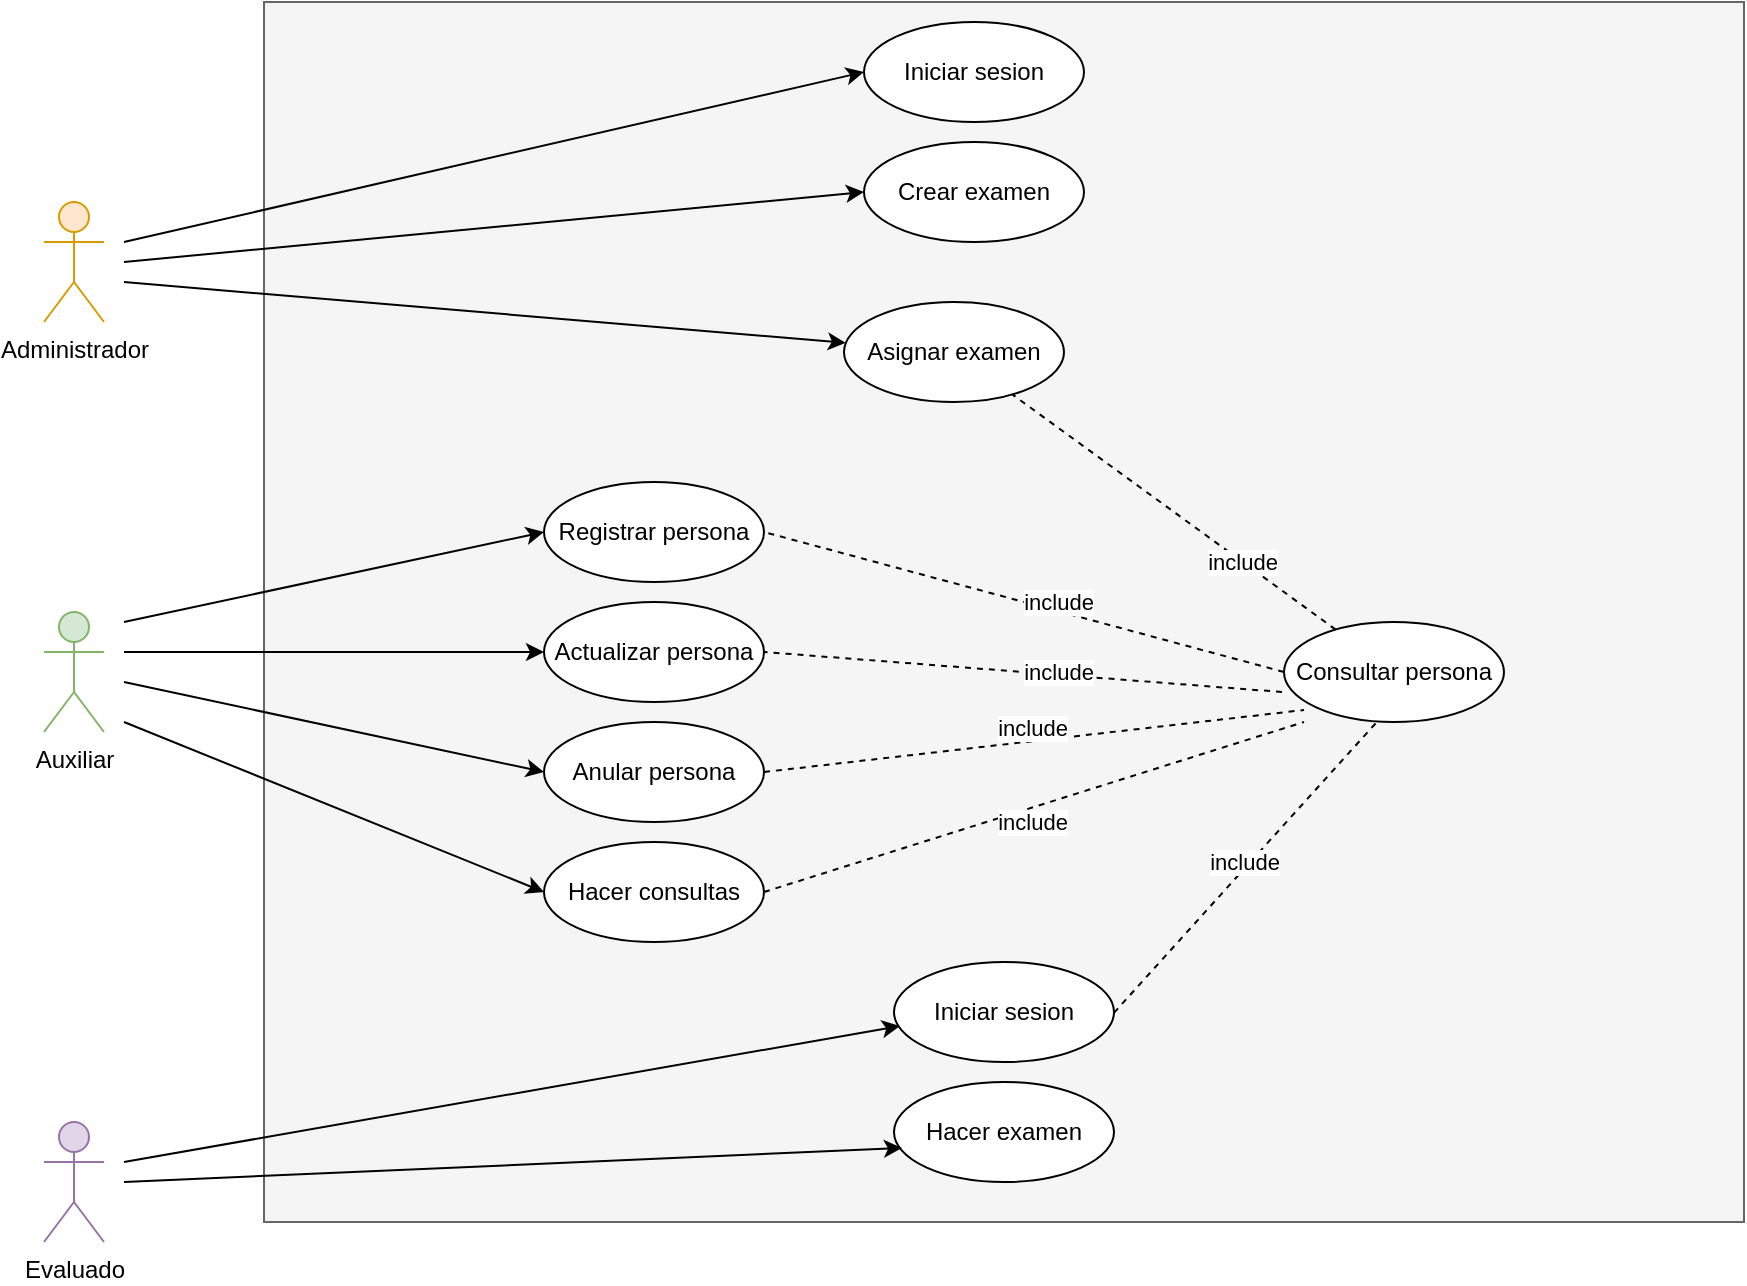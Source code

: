 <mxfile version="24.7.5">
  <diagram name="Página-1" id="tjEfFU8aL_545DcAS6ed">
    <mxGraphModel dx="1050" dy="629" grid="1" gridSize="10" guides="1" tooltips="1" connect="1" arrows="1" fold="1" page="1" pageScale="1" pageWidth="1169" pageHeight="827" math="0" shadow="0">
      <root>
        <mxCell id="0" />
        <mxCell id="1" parent="0" />
        <mxCell id="2U8HLw4yBvRxwLlqdCKt-8" value="" style="rounded=0;whiteSpace=wrap;html=1;shadow=0;glass=0;fillColor=#f5f5f5;strokeColor=#666666;fontColor=#333333;" parent="1" vertex="1">
          <mxGeometry x="180" y="50" width="740" height="610" as="geometry" />
        </mxCell>
        <mxCell id="5rI1s0MqLcz_tWoIK_E4-1" value="Administrador" style="shape=umlActor;verticalLabelPosition=bottom;verticalAlign=top;html=1;rounded=0;fillColor=#ffe6cc;strokeColor=#d79b00;" parent="1" vertex="1">
          <mxGeometry x="70" y="150" width="30" height="60" as="geometry" />
        </mxCell>
        <mxCell id="5rI1s0MqLcz_tWoIK_E4-3" value="Auxiliar" style="shape=umlActor;verticalLabelPosition=bottom;verticalAlign=top;html=1;rounded=0;fillColor=#d5e8d4;strokeColor=#82b366;" parent="1" vertex="1">
          <mxGeometry x="70" y="355" width="30" height="60" as="geometry" />
        </mxCell>
        <mxCell id="5rI1s0MqLcz_tWoIK_E4-4" value="Iniciar sesion" style="ellipse;whiteSpace=wrap;html=1;rounded=0;" parent="1" vertex="1">
          <mxGeometry x="480" y="60" width="110" height="50" as="geometry" />
        </mxCell>
        <mxCell id="2U8HLw4yBvRxwLlqdCKt-4" value="Evaluado" style="shape=umlActor;verticalLabelPosition=bottom;verticalAlign=top;html=1;rounded=0;fillColor=#e1d5e7;strokeColor=#9673a6;" parent="1" vertex="1">
          <mxGeometry x="70" y="610" width="30" height="60" as="geometry" />
        </mxCell>
        <mxCell id="2U8HLw4yBvRxwLlqdCKt-7" value="" style="endArrow=classic;html=1;rounded=0;entryX=0;entryY=0.5;entryDx=0;entryDy=0;" parent="1" target="5rI1s0MqLcz_tWoIK_E4-4" edge="1">
          <mxGeometry width="50" height="50" relative="1" as="geometry">
            <mxPoint x="110" y="170" as="sourcePoint" />
            <mxPoint x="660" y="400" as="targetPoint" />
          </mxGeometry>
        </mxCell>
        <mxCell id="2U8HLw4yBvRxwLlqdCKt-13" value="Crear examen" style="ellipse;whiteSpace=wrap;html=1;rounded=0;" parent="1" vertex="1">
          <mxGeometry x="480" y="120" width="110" height="50" as="geometry" />
        </mxCell>
        <mxCell id="2U8HLw4yBvRxwLlqdCKt-14" value="" style="endArrow=classic;html=1;rounded=0;entryX=0;entryY=0.5;entryDx=0;entryDy=0;" parent="1" target="2U8HLw4yBvRxwLlqdCKt-13" edge="1">
          <mxGeometry width="50" height="50" relative="1" as="geometry">
            <mxPoint x="110" y="180" as="sourcePoint" />
            <mxPoint x="540" y="85" as="targetPoint" />
          </mxGeometry>
        </mxCell>
        <mxCell id="2U8HLw4yBvRxwLlqdCKt-15" value="Consultar persona" style="ellipse;whiteSpace=wrap;html=1;rounded=0;" parent="1" vertex="1">
          <mxGeometry x="690" y="360" width="110" height="50" as="geometry" />
        </mxCell>
        <mxCell id="2U8HLw4yBvRxwLlqdCKt-16" value="" style="endArrow=none;dashed=1;html=1;rounded=0;" parent="1" source="2U8HLw4yBvRxwLlqdCKt-15" target="O2-fvv_gG5lxalqekOQM-1" edge="1">
          <mxGeometry width="50" height="50" relative="1" as="geometry">
            <mxPoint x="950" y="210" as="sourcePoint" />
            <mxPoint x="600" y="95" as="targetPoint" />
          </mxGeometry>
        </mxCell>
        <mxCell id="2U8HLw4yBvRxwLlqdCKt-17" value="include" style="edgeLabel;html=1;align=center;verticalAlign=middle;resizable=0;points=[];rounded=0;" parent="2U8HLw4yBvRxwLlqdCKt-16" vertex="1" connectable="0">
          <mxGeometry x="-0.571" relative="1" as="geometry">
            <mxPoint x="-12" y="-9" as="offset" />
          </mxGeometry>
        </mxCell>
        <mxCell id="2U8HLw4yBvRxwLlqdCKt-20" value="Registrar persona" style="ellipse;whiteSpace=wrap;html=1;rounded=0;" parent="1" vertex="1">
          <mxGeometry x="320" y="290" width="110" height="50" as="geometry" />
        </mxCell>
        <mxCell id="2U8HLw4yBvRxwLlqdCKt-21" value="" style="endArrow=classic;html=1;rounded=0;entryX=0;entryY=0.5;entryDx=0;entryDy=0;" parent="1" target="2U8HLw4yBvRxwLlqdCKt-25" edge="1">
          <mxGeometry width="50" height="50" relative="1" as="geometry">
            <mxPoint x="110" y="375" as="sourcePoint" />
            <mxPoint x="530" y="175" as="targetPoint" />
          </mxGeometry>
        </mxCell>
        <mxCell id="2U8HLw4yBvRxwLlqdCKt-23" value="" style="endArrow=none;dashed=1;html=1;rounded=0;entryX=1;entryY=0.5;entryDx=0;entryDy=0;exitX=0;exitY=0.5;exitDx=0;exitDy=0;" parent="1" source="2U8HLw4yBvRxwLlqdCKt-15" target="2U8HLw4yBvRxwLlqdCKt-20" edge="1">
          <mxGeometry width="50" height="50" relative="1" as="geometry">
            <mxPoint x="684" y="512" as="sourcePoint" />
            <mxPoint x="535" y="350" as="targetPoint" />
          </mxGeometry>
        </mxCell>
        <mxCell id="2U8HLw4yBvRxwLlqdCKt-24" value="include" style="edgeLabel;html=1;align=center;verticalAlign=middle;resizable=0;points=[];rounded=0;" parent="2U8HLw4yBvRxwLlqdCKt-23" vertex="1" connectable="0">
          <mxGeometry x="-0.571" relative="1" as="geometry">
            <mxPoint x="-57" y="-20" as="offset" />
          </mxGeometry>
        </mxCell>
        <mxCell id="2U8HLw4yBvRxwLlqdCKt-25" value="Actualizar persona" style="ellipse;whiteSpace=wrap;html=1;rounded=0;" parent="1" vertex="1">
          <mxGeometry x="320" y="350" width="110" height="50" as="geometry" />
        </mxCell>
        <mxCell id="2U8HLw4yBvRxwLlqdCKt-26" value="Anular persona" style="ellipse;whiteSpace=wrap;html=1;rounded=0;" parent="1" vertex="1">
          <mxGeometry x="320" y="410" width="110" height="50" as="geometry" />
        </mxCell>
        <mxCell id="2U8HLw4yBvRxwLlqdCKt-27" value="" style="endArrow=classic;html=1;rounded=0;entryX=0;entryY=0.5;entryDx=0;entryDy=0;" parent="1" target="2U8HLw4yBvRxwLlqdCKt-26" edge="1">
          <mxGeometry width="50" height="50" relative="1" as="geometry">
            <mxPoint x="110" y="390" as="sourcePoint" />
            <mxPoint x="450" y="385" as="targetPoint" />
          </mxGeometry>
        </mxCell>
        <mxCell id="2U8HLw4yBvRxwLlqdCKt-28" value="" style="endArrow=classic;html=1;rounded=0;entryX=0;entryY=0.5;entryDx=0;entryDy=0;" parent="1" target="2U8HLw4yBvRxwLlqdCKt-20" edge="1">
          <mxGeometry width="50" height="50" relative="1" as="geometry">
            <mxPoint x="110" y="360" as="sourcePoint" />
            <mxPoint x="460" y="395" as="targetPoint" />
          </mxGeometry>
        </mxCell>
        <mxCell id="2U8HLw4yBvRxwLlqdCKt-29" value="" style="endArrow=none;dashed=1;html=1;rounded=0;entryX=1;entryY=0.5;entryDx=0;entryDy=0;exitX=-0.009;exitY=0.7;exitDx=0;exitDy=0;exitPerimeter=0;" parent="1" source="2U8HLw4yBvRxwLlqdCKt-15" target="2U8HLw4yBvRxwLlqdCKt-25" edge="1">
          <mxGeometry width="50" height="50" relative="1" as="geometry">
            <mxPoint x="640" y="395" as="sourcePoint" />
            <mxPoint x="510" y="335" as="targetPoint" />
          </mxGeometry>
        </mxCell>
        <mxCell id="2U8HLw4yBvRxwLlqdCKt-30" value="include" style="edgeLabel;html=1;align=center;verticalAlign=middle;resizable=0;points=[];rounded=0;" parent="2U8HLw4yBvRxwLlqdCKt-29" vertex="1" connectable="0">
          <mxGeometry x="-0.571" relative="1" as="geometry">
            <mxPoint x="-57" y="-6" as="offset" />
          </mxGeometry>
        </mxCell>
        <mxCell id="2U8HLw4yBvRxwLlqdCKt-31" value="" style="endArrow=none;dashed=1;html=1;rounded=0;exitX=1;exitY=0.5;exitDx=0;exitDy=0;entryX=0.091;entryY=0.88;entryDx=0;entryDy=0;entryPerimeter=0;" parent="1" source="2U8HLw4yBvRxwLlqdCKt-26" target="2U8HLw4yBvRxwLlqdCKt-15" edge="1">
          <mxGeometry width="50" height="50" relative="1" as="geometry">
            <mxPoint x="670" y="405" as="sourcePoint" />
            <mxPoint x="520" y="345" as="targetPoint" />
          </mxGeometry>
        </mxCell>
        <mxCell id="2U8HLw4yBvRxwLlqdCKt-32" value="include" style="edgeLabel;html=1;align=center;verticalAlign=middle;resizable=0;points=[];rounded=0;" parent="2U8HLw4yBvRxwLlqdCKt-31" vertex="1" connectable="0">
          <mxGeometry x="-0.571" relative="1" as="geometry">
            <mxPoint x="76" y="-16" as="offset" />
          </mxGeometry>
        </mxCell>
        <mxCell id="2U8HLw4yBvRxwLlqdCKt-33" value="Hacer consultas" style="ellipse;whiteSpace=wrap;html=1;rounded=0;" parent="1" vertex="1">
          <mxGeometry x="320" y="470" width="110" height="50" as="geometry" />
        </mxCell>
        <mxCell id="2U8HLw4yBvRxwLlqdCKt-34" value="" style="endArrow=classic;html=1;rounded=0;entryX=0;entryY=0.5;entryDx=0;entryDy=0;" parent="1" target="2U8HLw4yBvRxwLlqdCKt-33" edge="1">
          <mxGeometry width="50" height="50" relative="1" as="geometry">
            <mxPoint x="110" y="410" as="sourcePoint" />
            <mxPoint x="450" y="445" as="targetPoint" />
          </mxGeometry>
        </mxCell>
        <mxCell id="2U8HLw4yBvRxwLlqdCKt-35" value="Hacer examen" style="ellipse;whiteSpace=wrap;html=1;rounded=0;" parent="1" vertex="1">
          <mxGeometry x="495" y="590" width="110" height="50" as="geometry" />
        </mxCell>
        <mxCell id="2U8HLw4yBvRxwLlqdCKt-36" value="" style="endArrow=classic;html=1;rounded=0;entryX=0.036;entryY=0.66;entryDx=0;entryDy=0;entryPerimeter=0;" parent="1" target="2U8HLw4yBvRxwLlqdCKt-35" edge="1">
          <mxGeometry width="50" height="50" relative="1" as="geometry">
            <mxPoint x="110" y="640" as="sourcePoint" />
            <mxPoint x="550" y="515" as="targetPoint" />
          </mxGeometry>
        </mxCell>
        <mxCell id="O2-fvv_gG5lxalqekOQM-1" value="Asignar examen" style="ellipse;whiteSpace=wrap;html=1;rounded=0;" parent="1" vertex="1">
          <mxGeometry x="470" y="200" width="110" height="50" as="geometry" />
        </mxCell>
        <mxCell id="O2-fvv_gG5lxalqekOQM-2" value="" style="endArrow=classic;html=1;rounded=0;" parent="1" target="O2-fvv_gG5lxalqekOQM-1" edge="1">
          <mxGeometry width="50" height="50" relative="1" as="geometry">
            <mxPoint x="110" y="190" as="sourcePoint" />
            <mxPoint x="540" y="145" as="targetPoint" />
          </mxGeometry>
        </mxCell>
        <mxCell id="O2-fvv_gG5lxalqekOQM-3" value="Iniciar sesion" style="ellipse;whiteSpace=wrap;html=1;rounded=0;" parent="1" vertex="1">
          <mxGeometry x="495" y="530" width="110" height="50" as="geometry" />
        </mxCell>
        <mxCell id="O2-fvv_gG5lxalqekOQM-6" value="" style="endArrow=classic;html=1;rounded=0;entryX=0.027;entryY=0.64;entryDx=0;entryDy=0;entryPerimeter=0;" parent="1" target="O2-fvv_gG5lxalqekOQM-3" edge="1">
          <mxGeometry width="50" height="50" relative="1" as="geometry">
            <mxPoint x="110" y="630" as="sourcePoint" />
            <mxPoint x="554" y="593" as="targetPoint" />
          </mxGeometry>
        </mxCell>
        <mxCell id="O2-fvv_gG5lxalqekOQM-7" value="" style="endArrow=none;dashed=1;html=1;rounded=0;exitX=1;exitY=0.5;exitDx=0;exitDy=0;" parent="1" source="2U8HLw4yBvRxwLlqdCKt-33" edge="1">
          <mxGeometry width="50" height="50" relative="1" as="geometry">
            <mxPoint x="440" y="445" as="sourcePoint" />
            <mxPoint x="700" y="410" as="targetPoint" />
          </mxGeometry>
        </mxCell>
        <mxCell id="O2-fvv_gG5lxalqekOQM-8" value="include" style="edgeLabel;html=1;align=center;verticalAlign=middle;resizable=0;points=[];rounded=0;" parent="O2-fvv_gG5lxalqekOQM-7" vertex="1" connectable="0">
          <mxGeometry x="-0.571" relative="1" as="geometry">
            <mxPoint x="76" y="-17" as="offset" />
          </mxGeometry>
        </mxCell>
        <mxCell id="O2-fvv_gG5lxalqekOQM-9" value="" style="endArrow=none;dashed=1;html=1;rounded=0;exitX=1;exitY=0.5;exitDx=0;exitDy=0;entryX=0.422;entryY=0.992;entryDx=0;entryDy=0;entryPerimeter=0;" parent="1" edge="1">
          <mxGeometry width="50" height="50" relative="1" as="geometry">
            <mxPoint x="605" y="555.4" as="sourcePoint" />
            <mxPoint x="736.42" y="410.0" as="targetPoint" />
          </mxGeometry>
        </mxCell>
        <mxCell id="O2-fvv_gG5lxalqekOQM-10" value="include" style="edgeLabel;html=1;align=center;verticalAlign=middle;resizable=0;points=[];rounded=0;" parent="O2-fvv_gG5lxalqekOQM-9" vertex="1" connectable="0">
          <mxGeometry x="-0.571" relative="1" as="geometry">
            <mxPoint x="37" y="-44" as="offset" />
          </mxGeometry>
        </mxCell>
      </root>
    </mxGraphModel>
  </diagram>
</mxfile>
